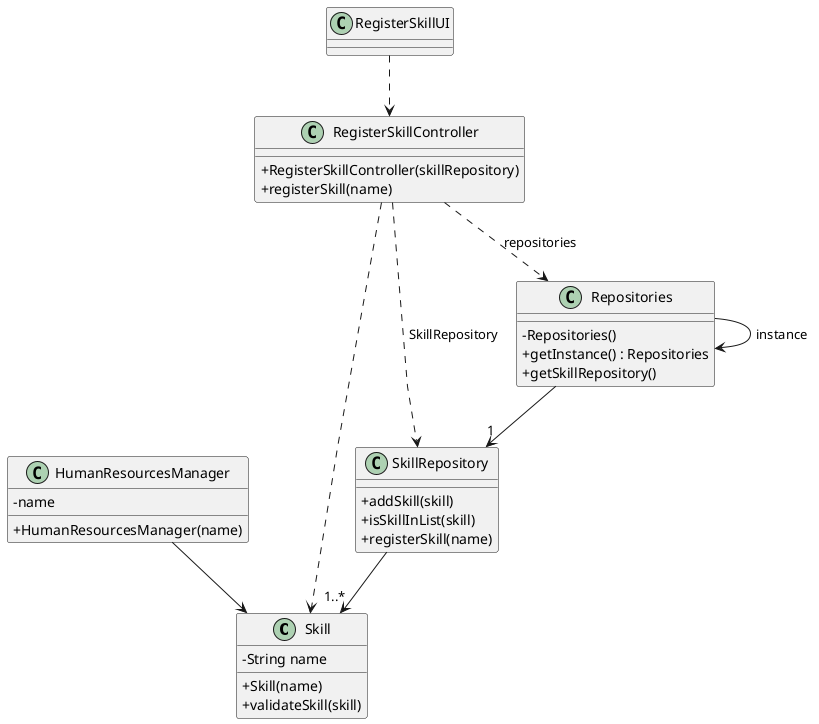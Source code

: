 @startuml
skinparam packageStyle rectangle
skinparam shadowing false
skinparam linetype polyline

skinparam classAttributeIconSize 0

'left to right direction

class Skill {
    - String name

    + Skill(name)
    + validateSkill(skill)
}

class HumanResourcesManager {
    - name
    + HumanResourcesManager(name)
}

class SkillRepository {
    + addSkill(skill)
    + isSkillInList(skill)
    + registerSkill(name)
}

class Repositories {
    - Repositories()
    + getInstance() : Repositories
    + getSkillRepository()
}

class RegisterSkillController {
    + RegisterSkillController(skillRepository)
    + registerSkill(name)
}

class RegisterSkillUI {
}

RegisterSkillUI ..> RegisterSkillController
RegisterSkillController ..> Repositories : repositories
Repositories --> Repositories: instance
RegisterSkillController ..> SkillRepository : SkillRepository
RegisterSkillController ..> Skill
Repositories --> "1" SkillRepository
HumanResourcesManager --> Skill
SkillRepository --> "1..*" Skill



@enduml